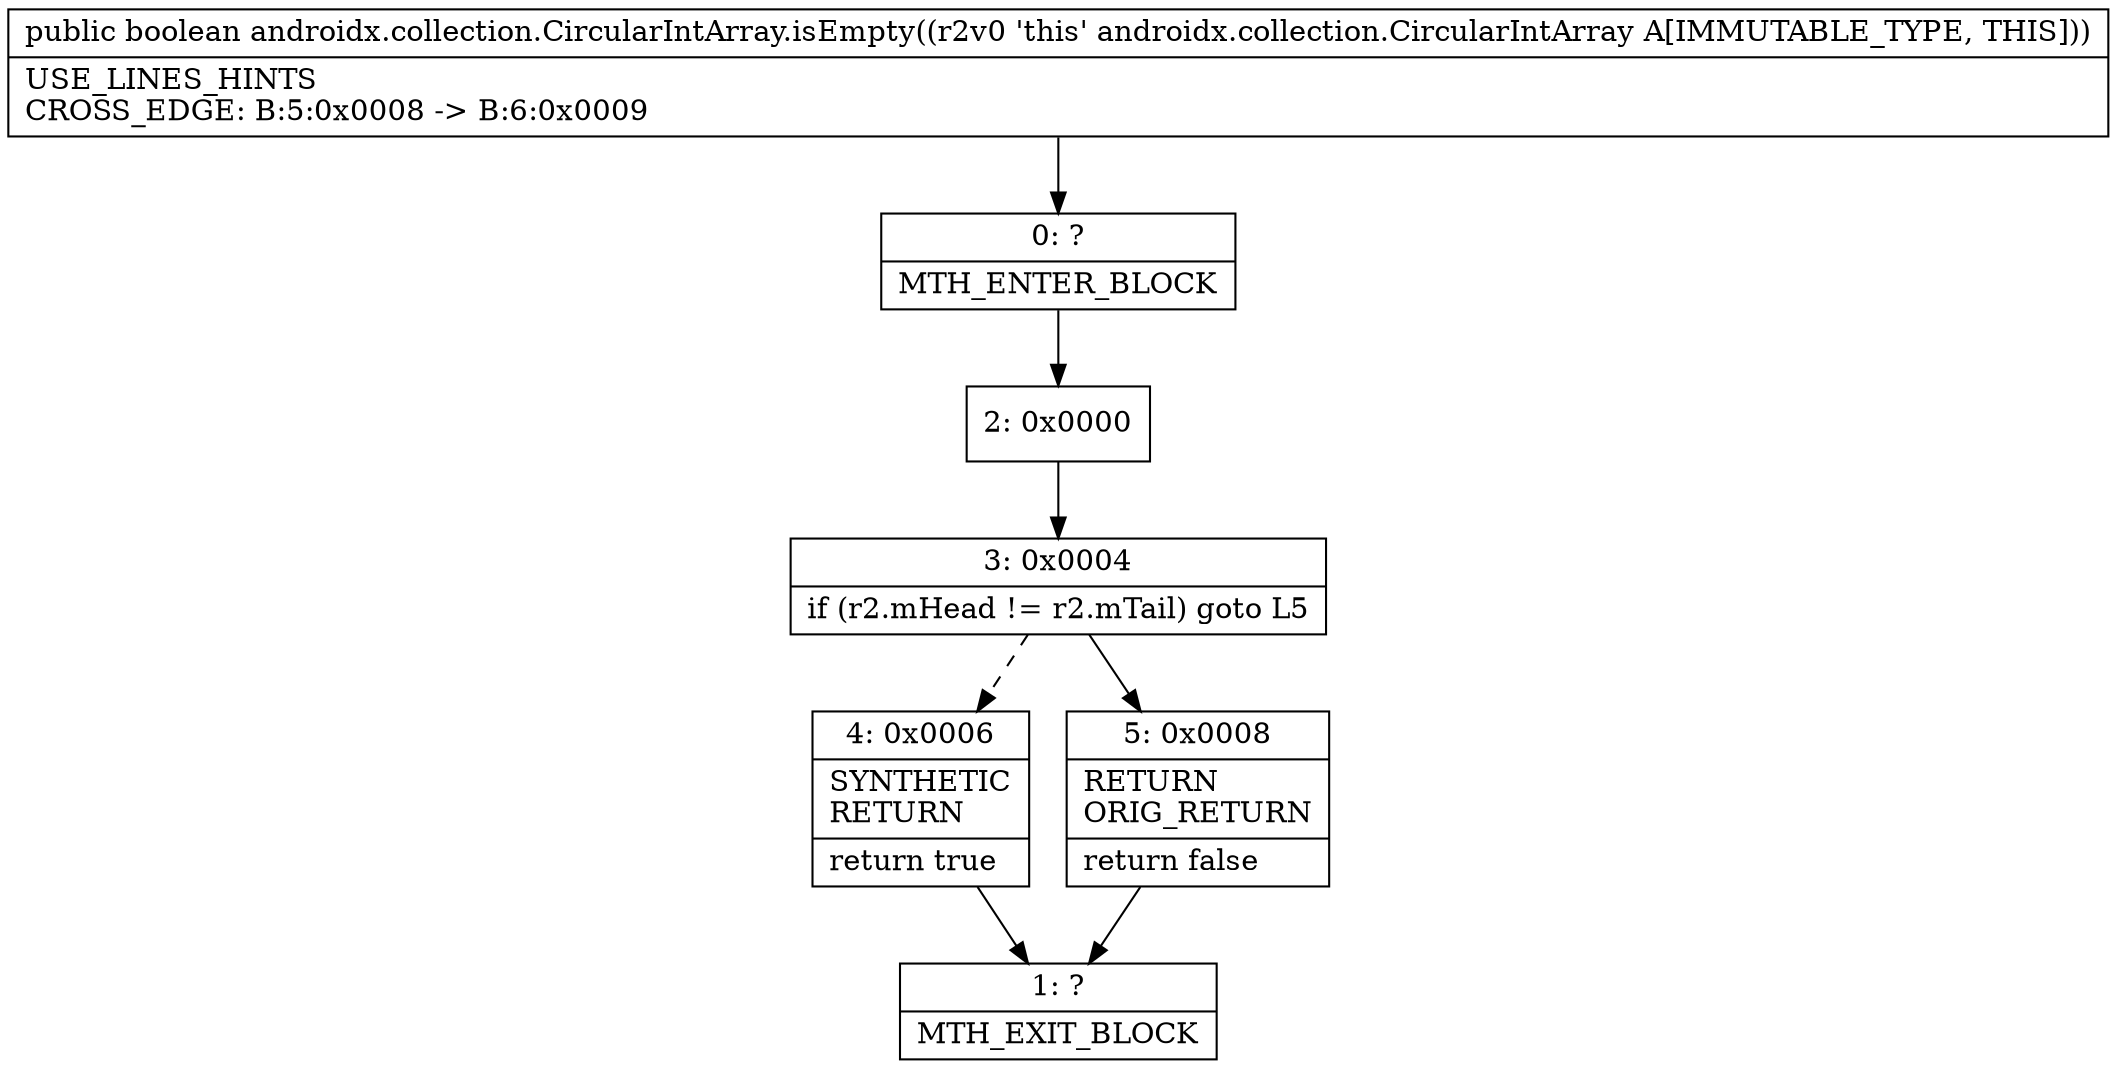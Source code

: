 digraph "CFG forandroidx.collection.CircularIntArray.isEmpty()Z" {
Node_0 [shape=record,label="{0\:\ ?|MTH_ENTER_BLOCK\l}"];
Node_2 [shape=record,label="{2\:\ 0x0000}"];
Node_3 [shape=record,label="{3\:\ 0x0004|if (r2.mHead != r2.mTail) goto L5\l}"];
Node_4 [shape=record,label="{4\:\ 0x0006|SYNTHETIC\lRETURN\l|return true\l}"];
Node_1 [shape=record,label="{1\:\ ?|MTH_EXIT_BLOCK\l}"];
Node_5 [shape=record,label="{5\:\ 0x0008|RETURN\lORIG_RETURN\l|return false\l}"];
MethodNode[shape=record,label="{public boolean androidx.collection.CircularIntArray.isEmpty((r2v0 'this' androidx.collection.CircularIntArray A[IMMUTABLE_TYPE, THIS]))  | USE_LINES_HINTS\lCROSS_EDGE: B:5:0x0008 \-\> B:6:0x0009\l}"];
MethodNode -> Node_0;Node_0 -> Node_2;
Node_2 -> Node_3;
Node_3 -> Node_4[style=dashed];
Node_3 -> Node_5;
Node_4 -> Node_1;
Node_5 -> Node_1;
}

